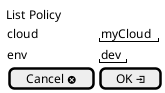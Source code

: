 @startuml

salt
{
  List Policy
  {
      cloud | "myCloud"
      env | "dev"
      [ Cancel <&circle-x>] | [ OK <&account-login> ]
  }
}

@enduml
